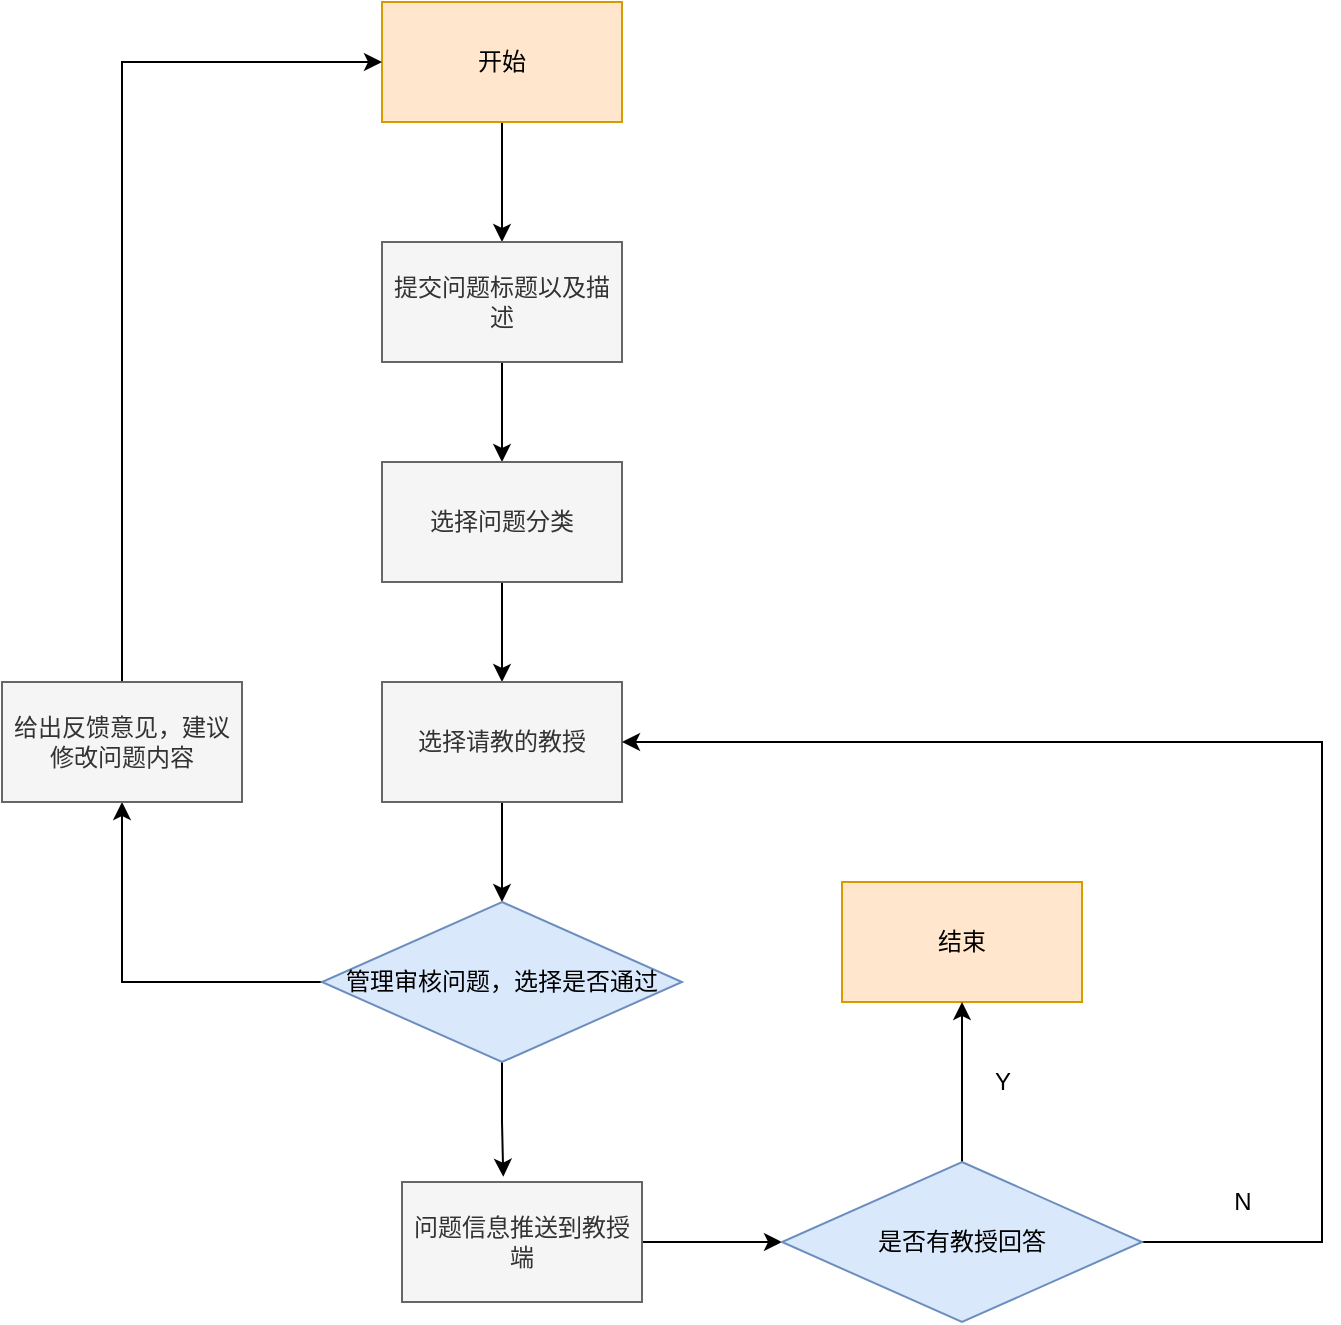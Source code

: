 <mxfile version="20.2.8" type="device"><diagram id="C5RBs43oDa-KdzZeNtuy" name="Page-1"><mxGraphModel dx="1147" dy="785" grid="1" gridSize="10" guides="1" tooltips="1" connect="1" arrows="1" fold="1" page="1" pageScale="1" pageWidth="827" pageHeight="1169" math="0" shadow="0"><root><mxCell id="WIyWlLk6GJQsqaUBKTNV-0"/><mxCell id="WIyWlLk6GJQsqaUBKTNV-1" parent="WIyWlLk6GJQsqaUBKTNV-0"/><mxCell id="gV4VsP5DPxZoORkZtBAW-2" style="edgeStyle=orthogonalEdgeStyle;rounded=0;orthogonalLoop=1;jettySize=auto;html=1;entryX=0.5;entryY=0;entryDx=0;entryDy=0;" edge="1" parent="WIyWlLk6GJQsqaUBKTNV-1" source="gV4VsP5DPxZoORkZtBAW-0" target="gV4VsP5DPxZoORkZtBAW-1"><mxGeometry relative="1" as="geometry"/></mxCell><mxCell id="gV4VsP5DPxZoORkZtBAW-0" value="开始" style="rounded=0;whiteSpace=wrap;html=1;fillColor=#ffe6cc;strokeColor=#d79b00;" vertex="1" parent="WIyWlLk6GJQsqaUBKTNV-1"><mxGeometry x="200" y="30" width="120" height="60" as="geometry"/></mxCell><mxCell id="gV4VsP5DPxZoORkZtBAW-4" style="edgeStyle=orthogonalEdgeStyle;rounded=0;orthogonalLoop=1;jettySize=auto;html=1;entryX=0.5;entryY=0;entryDx=0;entryDy=0;" edge="1" parent="WIyWlLk6GJQsqaUBKTNV-1" source="gV4VsP5DPxZoORkZtBAW-1" target="gV4VsP5DPxZoORkZtBAW-3"><mxGeometry relative="1" as="geometry"/></mxCell><mxCell id="gV4VsP5DPxZoORkZtBAW-1" value="提交问题标题以及描述" style="rounded=0;whiteSpace=wrap;html=1;fillColor=#f5f5f5;fontColor=#333333;strokeColor=#666666;" vertex="1" parent="WIyWlLk6GJQsqaUBKTNV-1"><mxGeometry x="200" y="150" width="120" height="60" as="geometry"/></mxCell><mxCell id="gV4VsP5DPxZoORkZtBAW-6" style="edgeStyle=orthogonalEdgeStyle;rounded=0;orthogonalLoop=1;jettySize=auto;html=1;entryX=0.5;entryY=0;entryDx=0;entryDy=0;" edge="1" parent="WIyWlLk6GJQsqaUBKTNV-1" source="gV4VsP5DPxZoORkZtBAW-3" target="gV4VsP5DPxZoORkZtBAW-5"><mxGeometry relative="1" as="geometry"/></mxCell><mxCell id="gV4VsP5DPxZoORkZtBAW-3" value="选择问题分类" style="rounded=0;whiteSpace=wrap;html=1;fillColor=#f5f5f5;fontColor=#333333;strokeColor=#666666;" vertex="1" parent="WIyWlLk6GJQsqaUBKTNV-1"><mxGeometry x="200" y="260" width="120" height="60" as="geometry"/></mxCell><mxCell id="gV4VsP5DPxZoORkZtBAW-16" style="edgeStyle=orthogonalEdgeStyle;rounded=0;orthogonalLoop=1;jettySize=auto;html=1;entryX=0.5;entryY=0;entryDx=0;entryDy=0;" edge="1" parent="WIyWlLk6GJQsqaUBKTNV-1" source="gV4VsP5DPxZoORkZtBAW-5" target="gV4VsP5DPxZoORkZtBAW-15"><mxGeometry relative="1" as="geometry"/></mxCell><mxCell id="gV4VsP5DPxZoORkZtBAW-5" value="选择请教的教授" style="rounded=0;whiteSpace=wrap;html=1;fillColor=#f5f5f5;fontColor=#333333;strokeColor=#666666;" vertex="1" parent="WIyWlLk6GJQsqaUBKTNV-1"><mxGeometry x="200" y="370" width="120" height="60" as="geometry"/></mxCell><mxCell id="gV4VsP5DPxZoORkZtBAW-11" style="edgeStyle=orthogonalEdgeStyle;rounded=0;orthogonalLoop=1;jettySize=auto;html=1;" edge="1" parent="WIyWlLk6GJQsqaUBKTNV-1" source="gV4VsP5DPxZoORkZtBAW-7" target="gV4VsP5DPxZoORkZtBAW-12"><mxGeometry relative="1" as="geometry"><mxPoint x="400" y="530" as="targetPoint"/></mxGeometry></mxCell><mxCell id="gV4VsP5DPxZoORkZtBAW-7" value="问题信息推送到教授端" style="rounded=0;whiteSpace=wrap;html=1;fillColor=#f5f5f5;strokeColor=#666666;fontColor=#333333;" vertex="1" parent="WIyWlLk6GJQsqaUBKTNV-1"><mxGeometry x="210" y="620" width="120" height="60" as="geometry"/></mxCell><mxCell id="gV4VsP5DPxZoORkZtBAW-9" value="结束" style="rounded=0;whiteSpace=wrap;html=1;fillColor=#ffe6cc;strokeColor=#d79b00;" vertex="1" parent="WIyWlLk6GJQsqaUBKTNV-1"><mxGeometry x="430" y="470" width="120" height="60" as="geometry"/></mxCell><mxCell id="gV4VsP5DPxZoORkZtBAW-13" value="" style="edgeStyle=orthogonalEdgeStyle;rounded=0;orthogonalLoop=1;jettySize=auto;html=1;" edge="1" parent="WIyWlLk6GJQsqaUBKTNV-1" source="gV4VsP5DPxZoORkZtBAW-12" target="gV4VsP5DPxZoORkZtBAW-9"><mxGeometry relative="1" as="geometry"/></mxCell><mxCell id="gV4VsP5DPxZoORkZtBAW-21" style="edgeStyle=orthogonalEdgeStyle;rounded=0;orthogonalLoop=1;jettySize=auto;html=1;entryX=1;entryY=0.5;entryDx=0;entryDy=0;" edge="1" parent="WIyWlLk6GJQsqaUBKTNV-1" source="gV4VsP5DPxZoORkZtBAW-12" target="gV4VsP5DPxZoORkZtBAW-5"><mxGeometry relative="1" as="geometry"><Array as="points"><mxPoint x="670" y="650"/><mxPoint x="670" y="400"/></Array></mxGeometry></mxCell><mxCell id="gV4VsP5DPxZoORkZtBAW-12" value="是否有教授回答" style="rhombus;whiteSpace=wrap;html=1;fillColor=#dae8fc;strokeColor=#6c8ebf;" vertex="1" parent="WIyWlLk6GJQsqaUBKTNV-1"><mxGeometry x="400" y="610" width="180" height="80" as="geometry"/></mxCell><mxCell id="gV4VsP5DPxZoORkZtBAW-17" style="edgeStyle=orthogonalEdgeStyle;rounded=0;orthogonalLoop=1;jettySize=auto;html=1;entryX=0.422;entryY=-0.044;entryDx=0;entryDy=0;entryPerimeter=0;" edge="1" parent="WIyWlLk6GJQsqaUBKTNV-1" source="gV4VsP5DPxZoORkZtBAW-15" target="gV4VsP5DPxZoORkZtBAW-7"><mxGeometry relative="1" as="geometry"/></mxCell><mxCell id="gV4VsP5DPxZoORkZtBAW-18" style="edgeStyle=orthogonalEdgeStyle;rounded=0;orthogonalLoop=1;jettySize=auto;html=1;" edge="1" parent="WIyWlLk6GJQsqaUBKTNV-1" source="gV4VsP5DPxZoORkZtBAW-15" target="gV4VsP5DPxZoORkZtBAW-19"><mxGeometry relative="1" as="geometry"><mxPoint x="70" y="410" as="targetPoint"/></mxGeometry></mxCell><mxCell id="gV4VsP5DPxZoORkZtBAW-15" value="管理审核问题，选择是否通过" style="rhombus;whiteSpace=wrap;html=1;fillColor=#dae8fc;strokeColor=#6c8ebf;" vertex="1" parent="WIyWlLk6GJQsqaUBKTNV-1"><mxGeometry x="170" y="480" width="180" height="80" as="geometry"/></mxCell><mxCell id="gV4VsP5DPxZoORkZtBAW-20" style="edgeStyle=orthogonalEdgeStyle;rounded=0;orthogonalLoop=1;jettySize=auto;html=1;entryX=0;entryY=0.5;entryDx=0;entryDy=0;" edge="1" parent="WIyWlLk6GJQsqaUBKTNV-1" source="gV4VsP5DPxZoORkZtBAW-19" target="gV4VsP5DPxZoORkZtBAW-0"><mxGeometry relative="1" as="geometry"><Array as="points"><mxPoint x="70" y="60"/></Array></mxGeometry></mxCell><mxCell id="gV4VsP5DPxZoORkZtBAW-19" value="给出反馈意见，建议修改问题内容" style="rounded=0;whiteSpace=wrap;html=1;fillColor=#f5f5f5;fontColor=#333333;strokeColor=#666666;" vertex="1" parent="WIyWlLk6GJQsqaUBKTNV-1"><mxGeometry x="10" y="370" width="120" height="60" as="geometry"/></mxCell><mxCell id="gV4VsP5DPxZoORkZtBAW-22" value="Y" style="text;html=1;align=center;verticalAlign=middle;resizable=0;points=[];autosize=1;strokeColor=none;fillColor=none;" vertex="1" parent="WIyWlLk6GJQsqaUBKTNV-1"><mxGeometry x="495" y="555" width="30" height="30" as="geometry"/></mxCell><mxCell id="gV4VsP5DPxZoORkZtBAW-23" value="N" style="text;html=1;align=center;verticalAlign=middle;resizable=0;points=[];autosize=1;strokeColor=none;fillColor=none;" vertex="1" parent="WIyWlLk6GJQsqaUBKTNV-1"><mxGeometry x="615" y="615" width="30" height="30" as="geometry"/></mxCell></root></mxGraphModel></diagram></mxfile>